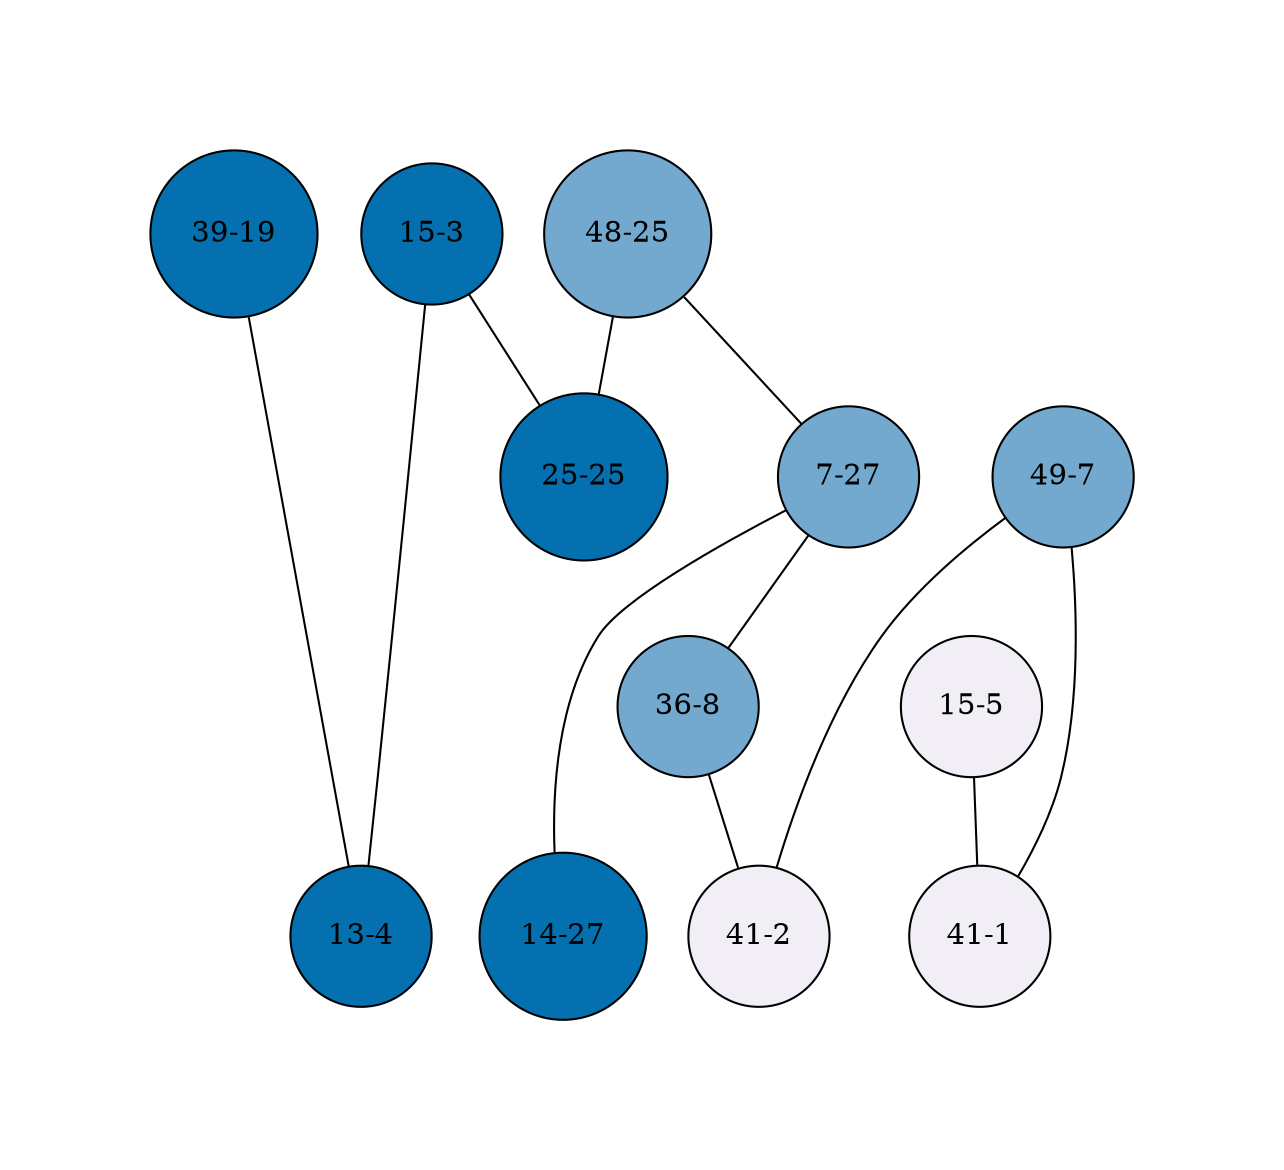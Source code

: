 strict graph G {
labelloc=b;
ratio=auto;
pad="1.0";
node [width="0.3", shape=circle, height="0.3", style=filled, label=""];
0 [xCoordinate="3.0", appears_in_slice=1, yCoordinate="15.0", colorscheme=pubu4, short_label="15-3", label="15-3", fillcolor=4, id=0, size="335.07293463"];
1 [xCoordinate="19.0", appears_in_slice=1, yCoordinate="39.0", colorscheme=pubu4, short_label="39-19", label="39-19", fillcolor=4, id=1, size="240.248387435"];
2 [xCoordinate="7.0", appears_in_slice=2, yCoordinate="49.0", colorscheme=pubu4, short_label="49-7", label="49-7", fillcolor=3, id=2, size="515.882694818"];
3 [xCoordinate="5.0", appears_in_slice=4, yCoordinate="15.0", colorscheme=pubu4, short_label="15-5", label="15-5", fillcolor=1, id=3, size="559.407662185"];
4 [xCoordinate="25.0", appears_in_slice=2, yCoordinate="48.0", colorscheme=pubu4, short_label="48-25", label="48-25", fillcolor=3, id=4, size="1048.16496279"];
5 [xCoordinate="27.0", appears_in_slice=2, yCoordinate="7.0", colorscheme=pubu4, short_label="7-27", label="7-27", fillcolor=3, id=5, size="515.882694818"];
6 [xCoordinate="4.0", appears_in_slice=1, yCoordinate="13.0", colorscheme=pubu4, short_label="13-4", label="13-4", fillcolor=4, id=6, size="335.07293463"];
7 [xCoordinate="27.0", appears_in_slice=1, yCoordinate="14.0", colorscheme=pubu4, short_label="14-27", label="14-27", fillcolor=4, id=7, size="240.248387435"];
8 [xCoordinate="25.0", appears_in_slice=1, yCoordinate="25.0", colorscheme=pubu4, short_label="25-25", label="25-25", fillcolor=4, id=8, size="575.321322065"];
9 [xCoordinate="8.0", appears_in_slice=2, yCoordinate="36.0", colorscheme=pubu4, short_label="36-8", label="36-8", fillcolor=3, id=9, size="515.882694818"];
10 [xCoordinate="1.0", appears_in_slice=4, yCoordinate="41.0", colorscheme=pubu4, short_label="41-1", label="41-1", fillcolor=1, id=10, size="559.407662185"];
11 [xCoordinate="2.0", appears_in_slice=4, yCoordinate="41.0", colorscheme=pubu4, short_label="41-2", label="41-2", fillcolor=1, id=11, size="559.407662185"];
0 -- 8  [inverseweight="4.45411963898", weight="0.22451125723"];
0 -- 6  [inverseweight="3.29172259279", weight="0.303792306858"];
1 -- 6  [inverseweight="1.41734642553", weight="0.705543812006"];
2 -- 10  [inverseweight="5.17637583224", weight="0.193185354466"];
2 -- 11  [inverseweight="3.50108969792", weight="0.285625358469"];
3 -- 10  [inverseweight="2.33952127687", weight="0.427437873674"];
4 -- 8  [inverseweight="2.82668525804", weight="0.353771258103"];
4 -- 5  [inverseweight="3.40123176823", weight="0.294011131302"];
5 -- 9  [inverseweight="1.61554942465", weight="0.618984467293"];
5 -- 7  [inverseweight="1.15017204152", weight="0.869435148743"];
9 -- 11  [inverseweight="5.94551742808", weight="0.168193939736"];
}
